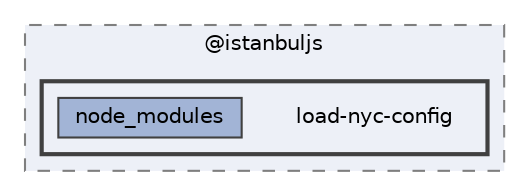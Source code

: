 digraph "pkiclassroomrescheduler/src/main/frontend/node_modules/@istanbuljs/load-nyc-config"
{
 // LATEX_PDF_SIZE
  bgcolor="transparent";
  edge [fontname=Helvetica,fontsize=10,labelfontname=Helvetica,labelfontsize=10];
  node [fontname=Helvetica,fontsize=10,shape=box,height=0.2,width=0.4];
  compound=true
  subgraph clusterdir_5e6db83029dbccf0c5a41d574766f35b {
    graph [ bgcolor="#edf0f7", pencolor="grey50", label="@istanbuljs", fontname=Helvetica,fontsize=10 style="filled,dashed", URL="dir_5e6db83029dbccf0c5a41d574766f35b.html",tooltip=""]
  subgraph clusterdir_fcec0bca251e166d7466e088a95b89cc {
    graph [ bgcolor="#edf0f7", pencolor="grey25", label="", fontname=Helvetica,fontsize=10 style="filled,bold", URL="dir_fcec0bca251e166d7466e088a95b89cc.html",tooltip=""]
    dir_fcec0bca251e166d7466e088a95b89cc [shape=plaintext, label="load-nyc-config"];
  dir_d2295254150f6d0ce71c893a011c054d [label="node_modules", fillcolor="#a2b4d6", color="grey25", style="filled", URL="dir_d2295254150f6d0ce71c893a011c054d.html",tooltip=""];
  }
  }
}
